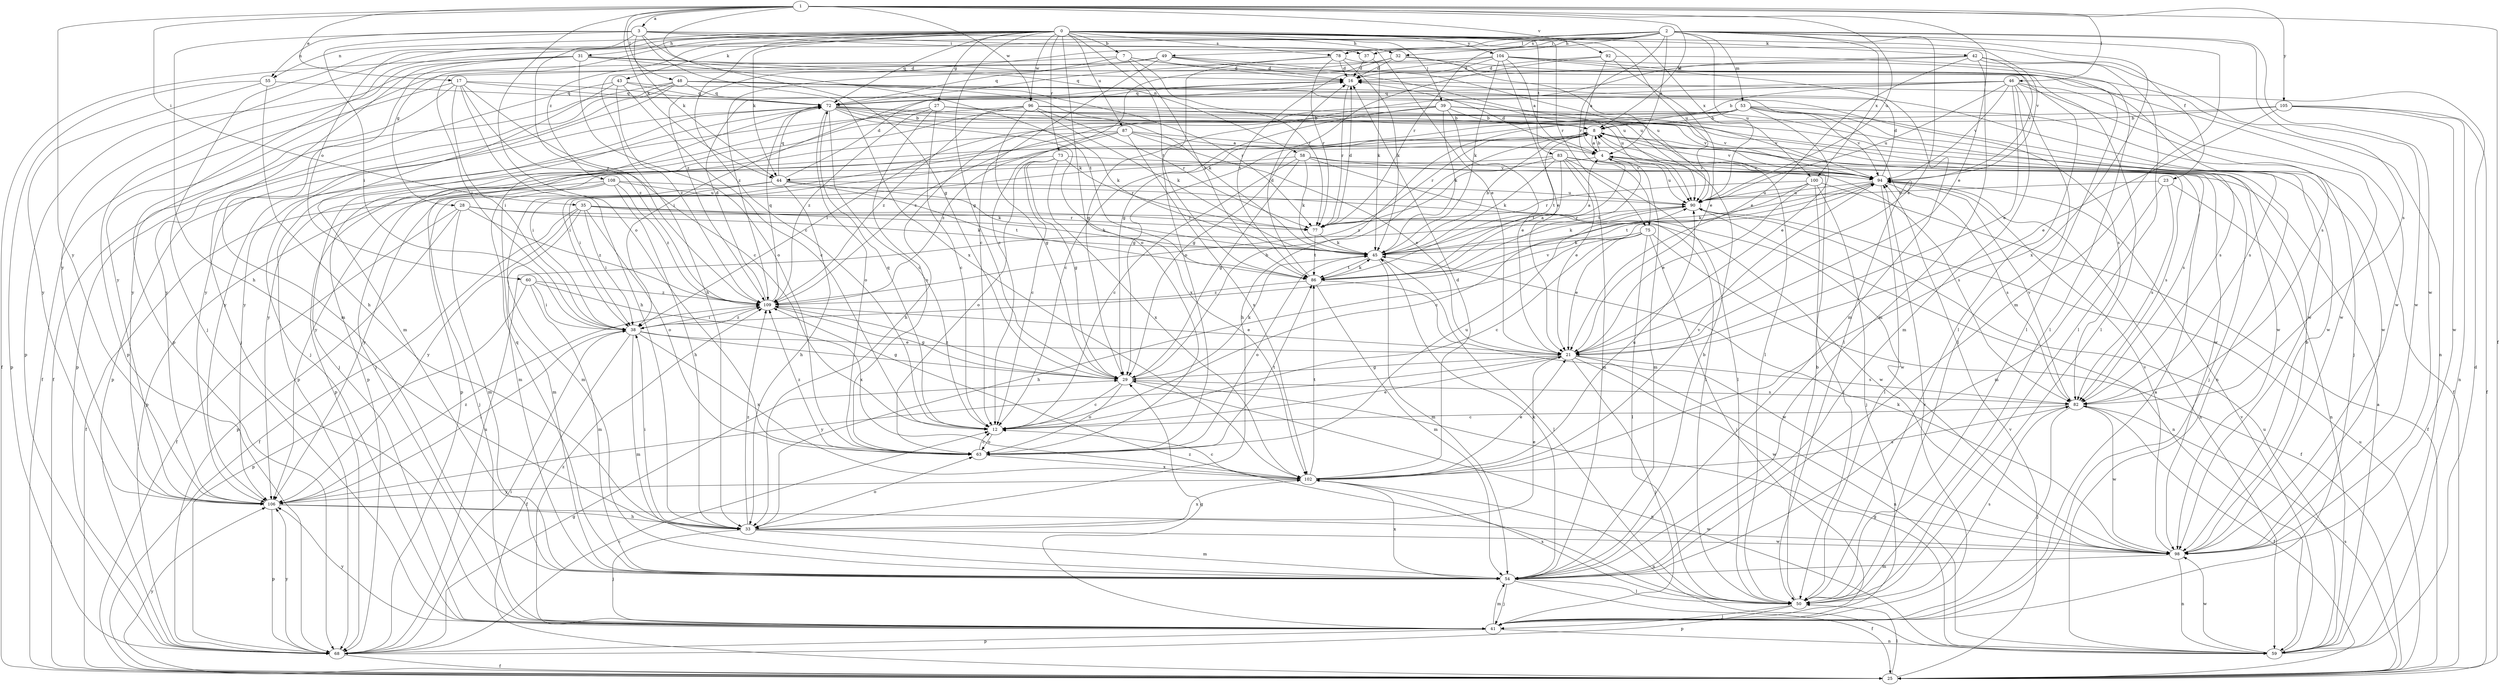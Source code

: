 strict digraph  {
0;
1;
2;
3;
4;
7;
8;
12;
16;
17;
21;
23;
25;
27;
28;
29;
31;
32;
33;
35;
37;
38;
39;
41;
42;
43;
44;
45;
46;
48;
49;
50;
53;
54;
55;
58;
59;
60;
63;
68;
72;
73;
75;
77;
78;
82;
83;
86;
87;
90;
92;
94;
96;
98;
100;
102;
104;
105;
106;
108;
109;
0 -> 7  [label=b];
0 -> 12  [label=c];
0 -> 23  [label=f];
0 -> 27  [label=g];
0 -> 28  [label=g];
0 -> 29  [label=g];
0 -> 31  [label=h];
0 -> 32  [label=h];
0 -> 39  [label=j];
0 -> 41  [label=j];
0 -> 42  [label=k];
0 -> 43  [label=k];
0 -> 44  [label=k];
0 -> 55  [label=n];
0 -> 60  [label=o];
0 -> 63  [label=o];
0 -> 72  [label=q];
0 -> 73  [label=r];
0 -> 75  [label=r];
0 -> 78  [label=s];
0 -> 83  [label=t];
0 -> 86  [label=t];
0 -> 87  [label=u];
0 -> 90  [label=u];
0 -> 96  [label=w];
0 -> 100  [label=x];
0 -> 104  [label=y];
0 -> 108  [label=z];
1 -> 3  [label=a];
1 -> 8  [label=b];
1 -> 17  [label=e];
1 -> 21  [label=e];
1 -> 25  [label=f];
1 -> 29  [label=g];
1 -> 35  [label=i];
1 -> 44  [label=k];
1 -> 46  [label=l];
1 -> 48  [label=l];
1 -> 63  [label=o];
1 -> 90  [label=u];
1 -> 92  [label=v];
1 -> 96  [label=w];
1 -> 105  [label=y];
1 -> 106  [label=y];
2 -> 4  [label=a];
2 -> 21  [label=e];
2 -> 32  [label=h];
2 -> 37  [label=i];
2 -> 49  [label=l];
2 -> 53  [label=m];
2 -> 54  [label=m];
2 -> 68  [label=p];
2 -> 75  [label=r];
2 -> 77  [label=r];
2 -> 78  [label=s];
2 -> 82  [label=s];
2 -> 90  [label=u];
2 -> 98  [label=w];
2 -> 100  [label=x];
2 -> 102  [label=x];
2 -> 106  [label=y];
2 -> 109  [label=z];
3 -> 21  [label=e];
3 -> 33  [label=h];
3 -> 37  [label=i];
3 -> 38  [label=i];
3 -> 44  [label=k];
3 -> 55  [label=n];
3 -> 58  [label=n];
3 -> 94  [label=v];
3 -> 102  [label=x];
3 -> 109  [label=z];
4 -> 8  [label=b];
4 -> 16  [label=d];
4 -> 44  [label=k];
4 -> 54  [label=m];
4 -> 86  [label=t];
4 -> 90  [label=u];
4 -> 94  [label=v];
7 -> 16  [label=d];
7 -> 68  [label=p];
7 -> 72  [label=q];
7 -> 77  [label=r];
7 -> 86  [label=t];
7 -> 90  [label=u];
8 -> 4  [label=a];
8 -> 38  [label=i];
8 -> 41  [label=j];
8 -> 68  [label=p];
8 -> 77  [label=r];
8 -> 82  [label=s];
8 -> 86  [label=t];
8 -> 94  [label=v];
8 -> 106  [label=y];
12 -> 21  [label=e];
12 -> 63  [label=o];
12 -> 72  [label=q];
16 -> 72  [label=q];
16 -> 77  [label=r];
17 -> 12  [label=c];
17 -> 25  [label=f];
17 -> 33  [label=h];
17 -> 38  [label=i];
17 -> 72  [label=q];
17 -> 90  [label=u];
17 -> 106  [label=y];
17 -> 109  [label=z];
21 -> 29  [label=g];
21 -> 41  [label=j];
21 -> 59  [label=n];
21 -> 82  [label=s];
21 -> 98  [label=w];
21 -> 106  [label=y];
23 -> 54  [label=m];
23 -> 59  [label=n];
23 -> 82  [label=s];
23 -> 90  [label=u];
25 -> 50  [label=l];
25 -> 82  [label=s];
25 -> 90  [label=u];
25 -> 94  [label=v];
25 -> 106  [label=y];
27 -> 8  [label=b];
27 -> 12  [label=c];
27 -> 63  [label=o];
27 -> 68  [label=p];
27 -> 82  [label=s];
27 -> 98  [label=w];
27 -> 109  [label=z];
28 -> 25  [label=f];
28 -> 45  [label=k];
28 -> 54  [label=m];
28 -> 68  [label=p];
28 -> 77  [label=r];
28 -> 109  [label=z];
29 -> 8  [label=b];
29 -> 12  [label=c];
29 -> 45  [label=k];
29 -> 59  [label=n];
29 -> 63  [label=o];
29 -> 82  [label=s];
29 -> 109  [label=z];
31 -> 16  [label=d];
31 -> 25  [label=f];
31 -> 41  [label=j];
31 -> 50  [label=l];
31 -> 54  [label=m];
31 -> 63  [label=o];
31 -> 68  [label=p];
31 -> 86  [label=t];
32 -> 12  [label=c];
32 -> 16  [label=d];
32 -> 33  [label=h];
32 -> 82  [label=s];
32 -> 90  [label=u];
33 -> 21  [label=e];
33 -> 38  [label=i];
33 -> 41  [label=j];
33 -> 54  [label=m];
33 -> 63  [label=o];
33 -> 98  [label=w];
33 -> 102  [label=x];
33 -> 109  [label=z];
35 -> 25  [label=f];
35 -> 38  [label=i];
35 -> 45  [label=k];
35 -> 54  [label=m];
35 -> 63  [label=o];
35 -> 77  [label=r];
35 -> 98  [label=w];
35 -> 106  [label=y];
37 -> 16  [label=d];
37 -> 45  [label=k];
38 -> 21  [label=e];
38 -> 25  [label=f];
38 -> 29  [label=g];
38 -> 54  [label=m];
38 -> 94  [label=v];
38 -> 102  [label=x];
38 -> 109  [label=z];
39 -> 8  [label=b];
39 -> 12  [label=c];
39 -> 21  [label=e];
39 -> 33  [label=h];
39 -> 45  [label=k];
39 -> 59  [label=n];
39 -> 94  [label=v];
39 -> 109  [label=z];
41 -> 4  [label=a];
41 -> 29  [label=g];
41 -> 54  [label=m];
41 -> 59  [label=n];
41 -> 68  [label=p];
41 -> 94  [label=v];
41 -> 106  [label=y];
41 -> 109  [label=z];
42 -> 16  [label=d];
42 -> 21  [label=e];
42 -> 29  [label=g];
42 -> 50  [label=l];
42 -> 54  [label=m];
42 -> 94  [label=v];
42 -> 98  [label=w];
43 -> 12  [label=c];
43 -> 50  [label=l];
43 -> 54  [label=m];
43 -> 72  [label=q];
43 -> 106  [label=y];
43 -> 109  [label=z];
44 -> 16  [label=d];
44 -> 33  [label=h];
44 -> 41  [label=j];
44 -> 45  [label=k];
44 -> 54  [label=m];
44 -> 72  [label=q];
44 -> 86  [label=t];
44 -> 90  [label=u];
45 -> 4  [label=a];
45 -> 8  [label=b];
45 -> 50  [label=l];
45 -> 54  [label=m];
45 -> 63  [label=o];
45 -> 86  [label=t];
46 -> 8  [label=b];
46 -> 21  [label=e];
46 -> 38  [label=i];
46 -> 41  [label=j];
46 -> 50  [label=l];
46 -> 54  [label=m];
46 -> 72  [label=q];
46 -> 90  [label=u];
46 -> 94  [label=v];
46 -> 98  [label=w];
48 -> 25  [label=f];
48 -> 41  [label=j];
48 -> 45  [label=k];
48 -> 68  [label=p];
48 -> 72  [label=q];
48 -> 77  [label=r];
48 -> 82  [label=s];
48 -> 98  [label=w];
48 -> 106  [label=y];
49 -> 12  [label=c];
49 -> 16  [label=d];
49 -> 50  [label=l];
49 -> 90  [label=u];
49 -> 106  [label=y];
49 -> 109  [label=z];
50 -> 8  [label=b];
50 -> 41  [label=j];
50 -> 68  [label=p];
50 -> 82  [label=s];
50 -> 102  [label=x];
50 -> 109  [label=z];
53 -> 8  [label=b];
53 -> 21  [label=e];
53 -> 25  [label=f];
53 -> 29  [label=g];
53 -> 33  [label=h];
53 -> 38  [label=i];
53 -> 68  [label=p];
53 -> 82  [label=s];
53 -> 94  [label=v];
53 -> 98  [label=w];
54 -> 8  [label=b];
54 -> 25  [label=f];
54 -> 41  [label=j];
54 -> 45  [label=k];
54 -> 50  [label=l];
54 -> 72  [label=q];
54 -> 102  [label=x];
55 -> 33  [label=h];
55 -> 68  [label=p];
55 -> 72  [label=q];
55 -> 106  [label=y];
58 -> 12  [label=c];
58 -> 29  [label=g];
58 -> 45  [label=k];
58 -> 50  [label=l];
58 -> 82  [label=s];
58 -> 94  [label=v];
58 -> 106  [label=y];
59 -> 4  [label=a];
59 -> 16  [label=d];
59 -> 29  [label=g];
59 -> 90  [label=u];
59 -> 94  [label=v];
59 -> 98  [label=w];
60 -> 38  [label=i];
60 -> 54  [label=m];
60 -> 68  [label=p];
60 -> 102  [label=x];
60 -> 109  [label=z];
63 -> 12  [label=c];
63 -> 86  [label=t];
63 -> 90  [label=u];
63 -> 102  [label=x];
63 -> 109  [label=z];
68 -> 12  [label=c];
68 -> 25  [label=f];
68 -> 29  [label=g];
68 -> 38  [label=i];
68 -> 90  [label=u];
68 -> 106  [label=y];
72 -> 8  [label=b];
72 -> 12  [label=c];
72 -> 41  [label=j];
72 -> 45  [label=k];
72 -> 50  [label=l];
72 -> 63  [label=o];
72 -> 68  [label=p];
72 -> 94  [label=v];
72 -> 98  [label=w];
72 -> 102  [label=x];
72 -> 106  [label=y];
73 -> 12  [label=c];
73 -> 29  [label=g];
73 -> 63  [label=o];
73 -> 68  [label=p];
73 -> 77  [label=r];
73 -> 94  [label=v];
73 -> 102  [label=x];
75 -> 12  [label=c];
75 -> 21  [label=e];
75 -> 25  [label=f];
75 -> 33  [label=h];
75 -> 41  [label=j];
75 -> 45  [label=k];
75 -> 50  [label=l];
77 -> 16  [label=d];
77 -> 45  [label=k];
77 -> 86  [label=t];
78 -> 16  [label=d];
78 -> 45  [label=k];
78 -> 63  [label=o];
78 -> 72  [label=q];
78 -> 77  [label=r];
78 -> 98  [label=w];
82 -> 12  [label=c];
82 -> 25  [label=f];
82 -> 41  [label=j];
82 -> 94  [label=v];
82 -> 98  [label=w];
83 -> 21  [label=e];
83 -> 38  [label=i];
83 -> 45  [label=k];
83 -> 50  [label=l];
83 -> 54  [label=m];
83 -> 82  [label=s];
83 -> 86  [label=t];
83 -> 94  [label=v];
83 -> 109  [label=z];
86 -> 4  [label=a];
86 -> 16  [label=d];
86 -> 45  [label=k];
86 -> 54  [label=m];
86 -> 98  [label=w];
86 -> 109  [label=z];
87 -> 4  [label=a];
87 -> 21  [label=e];
87 -> 38  [label=i];
87 -> 68  [label=p];
87 -> 98  [label=w];
87 -> 102  [label=x];
87 -> 109  [label=z];
90 -> 45  [label=k];
90 -> 59  [label=n];
90 -> 77  [label=r];
92 -> 4  [label=a];
92 -> 16  [label=d];
92 -> 21  [label=e];
92 -> 29  [label=g];
92 -> 50  [label=l];
94 -> 16  [label=d];
94 -> 45  [label=k];
94 -> 50  [label=l];
94 -> 59  [label=n];
94 -> 82  [label=s];
94 -> 86  [label=t];
94 -> 90  [label=u];
96 -> 8  [label=b];
96 -> 29  [label=g];
96 -> 41  [label=j];
96 -> 45  [label=k];
96 -> 77  [label=r];
96 -> 94  [label=v];
96 -> 106  [label=y];
96 -> 109  [label=z];
98 -> 8  [label=b];
98 -> 45  [label=k];
98 -> 54  [label=m];
98 -> 59  [label=n];
98 -> 94  [label=v];
100 -> 12  [label=c];
100 -> 21  [label=e];
100 -> 25  [label=f];
100 -> 41  [label=j];
100 -> 50  [label=l];
100 -> 77  [label=r];
100 -> 90  [label=u];
102 -> 12  [label=c];
102 -> 16  [label=d];
102 -> 21  [label=e];
102 -> 59  [label=n];
102 -> 82  [label=s];
102 -> 86  [label=t];
102 -> 90  [label=u];
102 -> 94  [label=v];
102 -> 106  [label=y];
104 -> 4  [label=a];
104 -> 16  [label=d];
104 -> 21  [label=e];
104 -> 38  [label=i];
104 -> 45  [label=k];
104 -> 50  [label=l];
104 -> 54  [label=m];
104 -> 59  [label=n];
104 -> 86  [label=t];
105 -> 8  [label=b];
105 -> 21  [label=e];
105 -> 25  [label=f];
105 -> 29  [label=g];
105 -> 59  [label=n];
105 -> 98  [label=w];
106 -> 33  [label=h];
106 -> 38  [label=i];
106 -> 68  [label=p];
106 -> 98  [label=w];
106 -> 109  [label=z];
108 -> 25  [label=f];
108 -> 33  [label=h];
108 -> 54  [label=m];
108 -> 90  [label=u];
108 -> 98  [label=w];
108 -> 106  [label=y];
108 -> 109  [label=z];
109 -> 16  [label=d];
109 -> 21  [label=e];
109 -> 29  [label=g];
109 -> 38  [label=i];
109 -> 72  [label=q];
}
